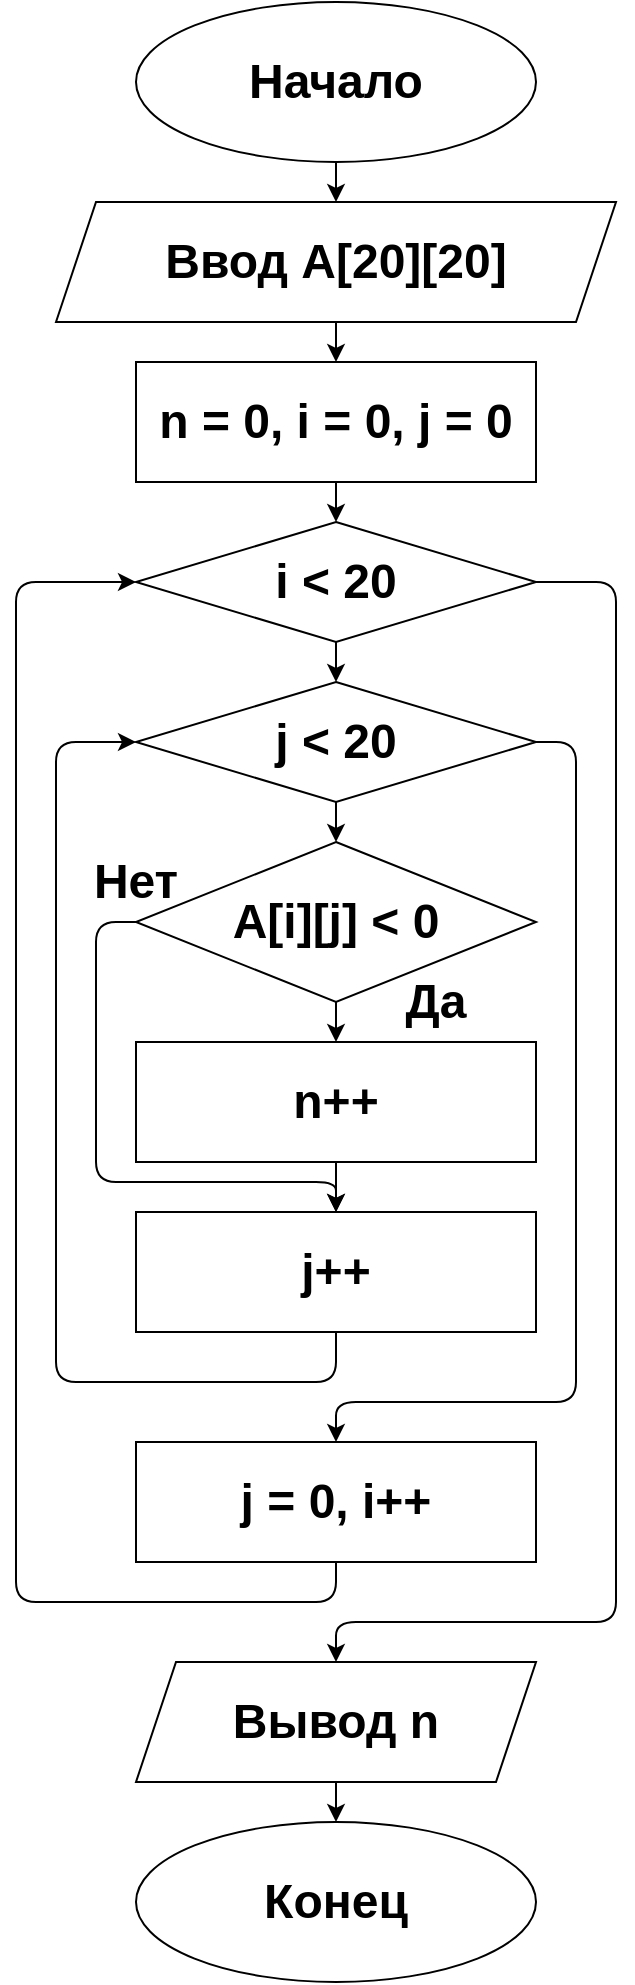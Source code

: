 <mxfile version="13.9.2" type="github">
  <diagram id="S_t8nN-5QYqlXNd7j8RJ" name="Page-1">
    <mxGraphModel dx="741" dy="747" grid="1" gridSize="10" guides="1" tooltips="1" connect="1" arrows="1" fold="1" page="1" pageScale="1" pageWidth="827" pageHeight="1169" math="0" shadow="0">
      <root>
        <mxCell id="0" />
        <mxCell id="1" parent="0" />
        <mxCell id="nyqucY58FEBC0aX1NUHo-1" value="&lt;h1&gt;Начало&lt;/h1&gt;" style="ellipse;whiteSpace=wrap;html=1;" vertex="1" parent="1">
          <mxGeometry x="280" y="40" width="200" height="80" as="geometry" />
        </mxCell>
        <mxCell id="nyqucY58FEBC0aX1NUHo-2" value="&lt;h1&gt;Ввод A[20][20]&lt;/h1&gt;" style="shape=parallelogram;perimeter=parallelogramPerimeter;whiteSpace=wrap;html=1;fixedSize=1;" vertex="1" parent="1">
          <mxGeometry x="240" y="140" width="280" height="60" as="geometry" />
        </mxCell>
        <mxCell id="nyqucY58FEBC0aX1NUHo-3" value="" style="endArrow=classic;html=1;exitX=0.5;exitY=1;exitDx=0;exitDy=0;entryX=0.5;entryY=0;entryDx=0;entryDy=0;" edge="1" parent="1" source="nyqucY58FEBC0aX1NUHo-1" target="nyqucY58FEBC0aX1NUHo-2">
          <mxGeometry width="50" height="50" relative="1" as="geometry">
            <mxPoint x="360" y="390" as="sourcePoint" />
            <mxPoint x="410" y="340" as="targetPoint" />
          </mxGeometry>
        </mxCell>
        <mxCell id="nyqucY58FEBC0aX1NUHo-5" value="" style="endArrow=classic;html=1;exitX=0.5;exitY=1;exitDx=0;exitDy=0;entryX=0.5;entryY=0;entryDx=0;entryDy=0;" edge="1" parent="1" source="nyqucY58FEBC0aX1NUHo-2" target="nyqucY58FEBC0aX1NUHo-22">
          <mxGeometry width="50" height="50" relative="1" as="geometry">
            <mxPoint x="360" y="340" as="sourcePoint" />
            <mxPoint x="380.0" y="220" as="targetPoint" />
          </mxGeometry>
        </mxCell>
        <mxCell id="nyqucY58FEBC0aX1NUHo-7" value="" style="endArrow=classic;html=1;exitX=0.5;exitY=1;exitDx=0;exitDy=0;entryX=0.5;entryY=0;entryDx=0;entryDy=0;" edge="1" parent="1" source="nyqucY58FEBC0aX1NUHo-19" target="nyqucY58FEBC0aX1NUHo-16">
          <mxGeometry width="50" height="50" relative="1" as="geometry">
            <mxPoint x="380.0" y="360" as="sourcePoint" />
            <mxPoint x="380" y="380" as="targetPoint" />
          </mxGeometry>
        </mxCell>
        <mxCell id="nyqucY58FEBC0aX1NUHo-8" value="" style="endArrow=classic;html=1;exitX=0.5;exitY=1;exitDx=0;exitDy=0;" edge="1" parent="1" source="nyqucY58FEBC0aX1NUHo-16" target="nyqucY58FEBC0aX1NUHo-9">
          <mxGeometry width="50" height="50" relative="1" as="geometry">
            <mxPoint x="380" y="440" as="sourcePoint" />
            <mxPoint x="380" y="580" as="targetPoint" />
          </mxGeometry>
        </mxCell>
        <mxCell id="nyqucY58FEBC0aX1NUHo-9" value="&lt;h1&gt;A[i][j] &amp;lt; 0&lt;/h1&gt;" style="rhombus;whiteSpace=wrap;html=1;" vertex="1" parent="1">
          <mxGeometry x="280" y="460" width="200" height="80" as="geometry" />
        </mxCell>
        <mxCell id="nyqucY58FEBC0aX1NUHo-10" value="&lt;h1&gt;n++&lt;/h1&gt;" style="rounded=0;whiteSpace=wrap;html=1;" vertex="1" parent="1">
          <mxGeometry x="280" y="560" width="200" height="60" as="geometry" />
        </mxCell>
        <mxCell id="nyqucY58FEBC0aX1NUHo-11" value="" style="endArrow=classic;html=1;exitX=0.5;exitY=1;exitDx=0;exitDy=0;entryX=0.5;entryY=0;entryDx=0;entryDy=0;" edge="1" parent="1" source="nyqucY58FEBC0aX1NUHo-9" target="nyqucY58FEBC0aX1NUHo-10">
          <mxGeometry width="50" height="50" relative="1" as="geometry">
            <mxPoint x="360" y="460" as="sourcePoint" />
            <mxPoint x="410" y="410" as="targetPoint" />
          </mxGeometry>
        </mxCell>
        <mxCell id="nyqucY58FEBC0aX1NUHo-12" value="" style="endArrow=classic;html=1;exitX=0.5;exitY=1;exitDx=0;exitDy=0;entryX=0.5;entryY=0;entryDx=0;entryDy=0;" edge="1" parent="1" source="nyqucY58FEBC0aX1NUHo-10" target="nyqucY58FEBC0aX1NUHo-13">
          <mxGeometry width="50" height="50" relative="1" as="geometry">
            <mxPoint x="360" y="640" as="sourcePoint" />
            <mxPoint x="380" y="640" as="targetPoint" />
          </mxGeometry>
        </mxCell>
        <mxCell id="nyqucY58FEBC0aX1NUHo-13" value="&lt;h1&gt;j++&lt;/h1&gt;" style="rounded=0;whiteSpace=wrap;html=1;" vertex="1" parent="1">
          <mxGeometry x="280" y="645" width="200" height="60" as="geometry" />
        </mxCell>
        <mxCell id="nyqucY58FEBC0aX1NUHo-15" value="" style="endArrow=classic;html=1;exitX=0.5;exitY=1;exitDx=0;exitDy=0;entryX=0;entryY=0.5;entryDx=0;entryDy=0;" edge="1" parent="1" source="nyqucY58FEBC0aX1NUHo-13" target="nyqucY58FEBC0aX1NUHo-16">
          <mxGeometry width="50" height="50" relative="1" as="geometry">
            <mxPoint x="320" y="630" as="sourcePoint" />
            <mxPoint x="180" y="570" as="targetPoint" />
            <Array as="points">
              <mxPoint x="380" y="730" />
              <mxPoint x="240" y="730" />
              <mxPoint x="240" y="410" />
            </Array>
          </mxGeometry>
        </mxCell>
        <mxCell id="nyqucY58FEBC0aX1NUHo-16" value="&lt;h1&gt;j &amp;lt; 20&lt;/h1&gt;" style="rhombus;whiteSpace=wrap;html=1;" vertex="1" parent="1">
          <mxGeometry x="280" y="380" width="200" height="60" as="geometry" />
        </mxCell>
        <mxCell id="nyqucY58FEBC0aX1NUHo-19" value="&lt;h1&gt;i &amp;lt; 20&lt;/h1&gt;" style="rhombus;whiteSpace=wrap;html=1;" vertex="1" parent="1">
          <mxGeometry x="280" y="300" width="200" height="60" as="geometry" />
        </mxCell>
        <mxCell id="nyqucY58FEBC0aX1NUHo-21" value="&lt;h1&gt;j = 0, i++&lt;/h1&gt;" style="rounded=0;whiteSpace=wrap;html=1;" vertex="1" parent="1">
          <mxGeometry x="280" y="760" width="200" height="60" as="geometry" />
        </mxCell>
        <mxCell id="nyqucY58FEBC0aX1NUHo-22" value="&lt;h1&gt;n = 0, i = 0, j = 0&lt;/h1&gt;" style="rounded=0;whiteSpace=wrap;html=1;" vertex="1" parent="1">
          <mxGeometry x="280" y="220" width="200" height="60" as="geometry" />
        </mxCell>
        <mxCell id="nyqucY58FEBC0aX1NUHo-23" value="" style="endArrow=classic;html=1;exitX=0.5;exitY=1;exitDx=0;exitDy=0;entryX=0.5;entryY=0;entryDx=0;entryDy=0;" edge="1" parent="1" source="nyqucY58FEBC0aX1NUHo-22" target="nyqucY58FEBC0aX1NUHo-19">
          <mxGeometry width="50" height="50" relative="1" as="geometry">
            <mxPoint x="390" y="210" as="sourcePoint" />
            <mxPoint x="390" y="230" as="targetPoint" />
          </mxGeometry>
        </mxCell>
        <mxCell id="nyqucY58FEBC0aX1NUHo-24" value="" style="endArrow=classic;html=1;exitX=1;exitY=0.5;exitDx=0;exitDy=0;entryX=0.5;entryY=0;entryDx=0;entryDy=0;" edge="1" parent="1" source="nyqucY58FEBC0aX1NUHo-16" target="nyqucY58FEBC0aX1NUHo-21">
          <mxGeometry width="50" height="50" relative="1" as="geometry">
            <mxPoint x="440" y="610" as="sourcePoint" />
            <mxPoint x="490" y="560" as="targetPoint" />
            <Array as="points">
              <mxPoint x="500" y="410" />
              <mxPoint x="500" y="740" />
              <mxPoint x="380" y="740" />
            </Array>
          </mxGeometry>
        </mxCell>
        <mxCell id="nyqucY58FEBC0aX1NUHo-25" value="" style="endArrow=classic;html=1;exitX=0.5;exitY=1;exitDx=0;exitDy=0;entryX=0;entryY=0.5;entryDx=0;entryDy=0;" edge="1" parent="1" source="nyqucY58FEBC0aX1NUHo-21" target="nyqucY58FEBC0aX1NUHo-19">
          <mxGeometry width="50" height="50" relative="1" as="geometry">
            <mxPoint x="280" y="650" as="sourcePoint" />
            <mxPoint x="330" y="600" as="targetPoint" />
            <Array as="points">
              <mxPoint x="380" y="840" />
              <mxPoint x="220" y="840" />
              <mxPoint x="220" y="330" />
            </Array>
          </mxGeometry>
        </mxCell>
        <mxCell id="nyqucY58FEBC0aX1NUHo-26" value="&lt;h1&gt;Вывод n&lt;/h1&gt;" style="shape=parallelogram;perimeter=parallelogramPerimeter;whiteSpace=wrap;html=1;fixedSize=1;" vertex="1" parent="1">
          <mxGeometry x="280" y="870" width="200" height="60" as="geometry" />
        </mxCell>
        <mxCell id="nyqucY58FEBC0aX1NUHo-27" value="" style="endArrow=classic;html=1;exitX=1;exitY=0.5;exitDx=0;exitDy=0;entryX=0.5;entryY=0;entryDx=0;entryDy=0;" edge="1" parent="1" source="nyqucY58FEBC0aX1NUHo-19" target="nyqucY58FEBC0aX1NUHo-26">
          <mxGeometry width="50" height="50" relative="1" as="geometry">
            <mxPoint x="370" y="590" as="sourcePoint" />
            <mxPoint x="420" y="540" as="targetPoint" />
            <Array as="points">
              <mxPoint x="520" y="330" />
              <mxPoint x="520" y="850" />
              <mxPoint x="380" y="850" />
            </Array>
          </mxGeometry>
        </mxCell>
        <mxCell id="nyqucY58FEBC0aX1NUHo-28" value="&lt;h1&gt;Конец&lt;/h1&gt;" style="ellipse;whiteSpace=wrap;html=1;" vertex="1" parent="1">
          <mxGeometry x="280" y="950" width="200" height="80" as="geometry" />
        </mxCell>
        <mxCell id="nyqucY58FEBC0aX1NUHo-29" value="" style="endArrow=classic;html=1;exitX=0.5;exitY=1;exitDx=0;exitDy=0;entryX=0.5;entryY=0;entryDx=0;entryDy=0;" edge="1" parent="1" source="nyqucY58FEBC0aX1NUHo-26" target="nyqucY58FEBC0aX1NUHo-28">
          <mxGeometry width="50" height="50" relative="1" as="geometry">
            <mxPoint x="370" y="790" as="sourcePoint" />
            <mxPoint x="420" y="740" as="targetPoint" />
          </mxGeometry>
        </mxCell>
        <mxCell id="nyqucY58FEBC0aX1NUHo-30" value="&lt;h1&gt;Да&lt;/h1&gt;" style="text;html=1;strokeColor=none;fillColor=none;align=center;verticalAlign=middle;whiteSpace=wrap;rounded=0;" vertex="1" parent="1">
          <mxGeometry x="410" y="530" width="40" height="20" as="geometry" />
        </mxCell>
        <mxCell id="nyqucY58FEBC0aX1NUHo-31" value="" style="endArrow=classic;html=1;exitX=0;exitY=0.5;exitDx=0;exitDy=0;entryX=0.5;entryY=0;entryDx=0;entryDy=0;" edge="1" parent="1" source="nyqucY58FEBC0aX1NUHo-9" target="nyqucY58FEBC0aX1NUHo-13">
          <mxGeometry width="50" height="50" relative="1" as="geometry">
            <mxPoint x="370" y="610" as="sourcePoint" />
            <mxPoint x="420" y="560" as="targetPoint" />
            <Array as="points">
              <mxPoint x="260" y="500" />
              <mxPoint x="260" y="630" />
              <mxPoint x="380" y="630" />
            </Array>
          </mxGeometry>
        </mxCell>
        <mxCell id="nyqucY58FEBC0aX1NUHo-32" value="&lt;h1&gt;Нет&lt;/h1&gt;" style="text;html=1;strokeColor=none;fillColor=none;align=center;verticalAlign=middle;whiteSpace=wrap;rounded=0;" vertex="1" parent="1">
          <mxGeometry x="260" y="470" width="40" height="20" as="geometry" />
        </mxCell>
      </root>
    </mxGraphModel>
  </diagram>
</mxfile>
